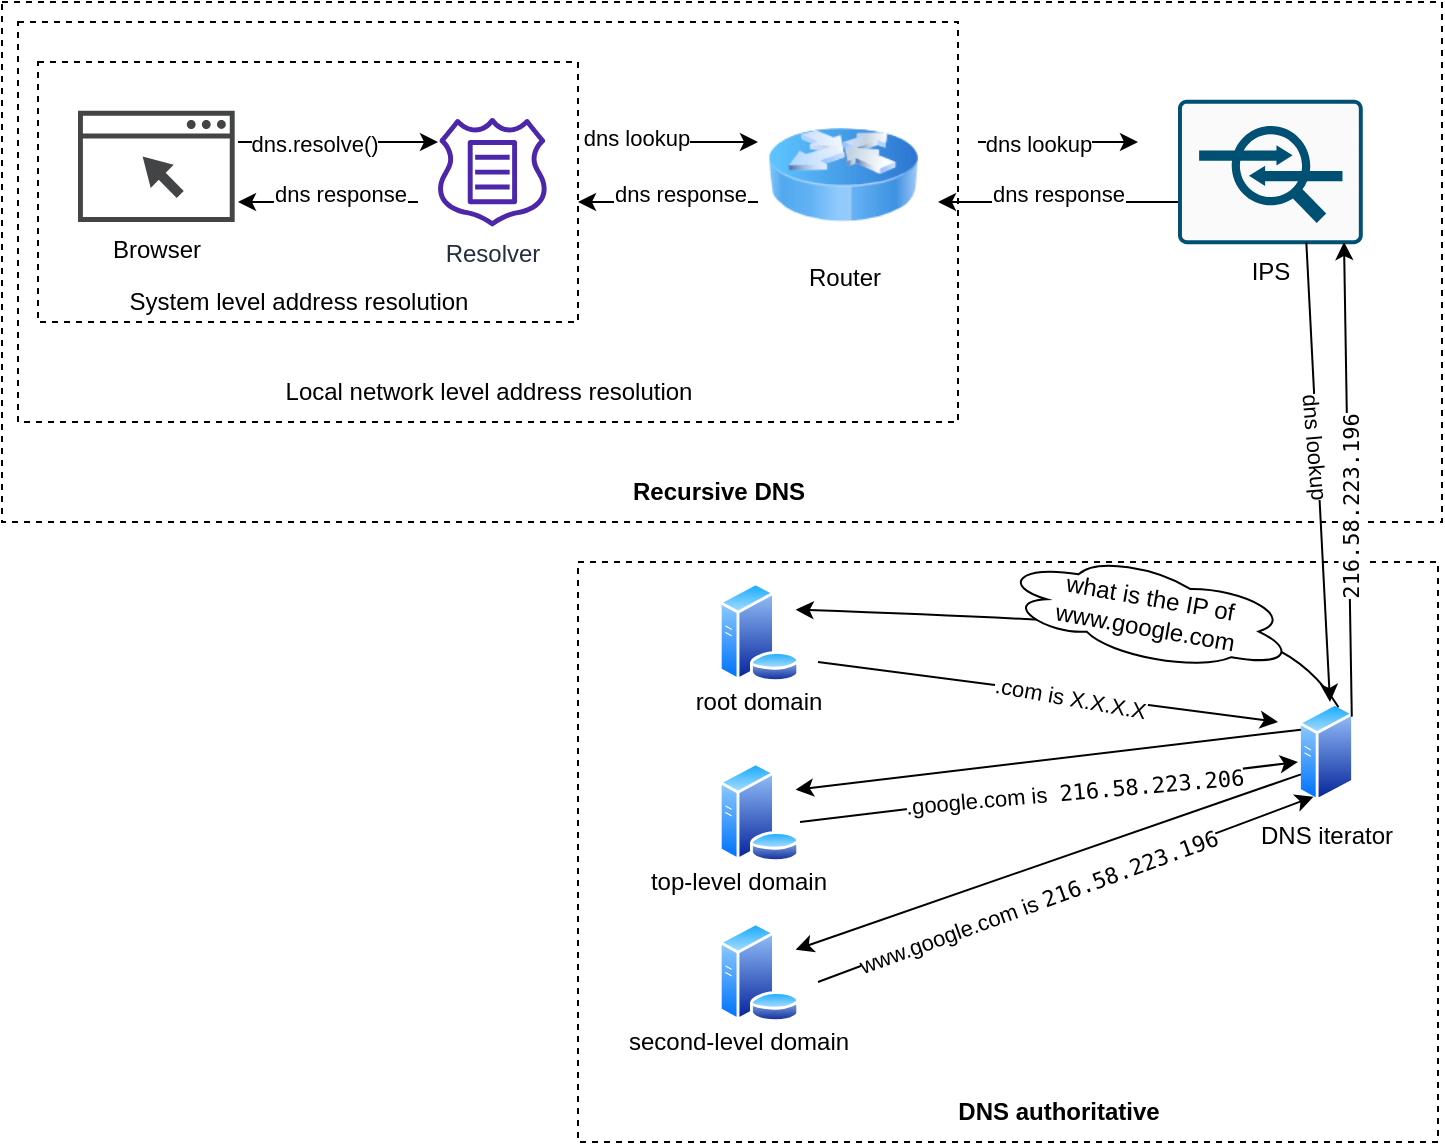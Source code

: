 <mxfile version="20.2.3" type="github">
  <diagram id="wd3Sw0RTQ_WEwJ2zXuom" name="Page-1">
    <mxGraphModel dx="1102" dy="567" grid="1" gridSize="10" guides="1" tooltips="1" connect="1" arrows="1" fold="1" page="1" pageScale="1" pageWidth="850" pageHeight="1100" math="0" shadow="0">
      <root>
        <mxCell id="0" />
        <mxCell id="1" parent="0" />
        <mxCell id="zGivxHXYcN0-czmQzqbh-19" value="" style="rounded=0;whiteSpace=wrap;html=1;dashed=1;fillColor=none;" parent="1" vertex="1">
          <mxGeometry x="50" y="60" width="470" height="200" as="geometry" />
        </mxCell>
        <mxCell id="zGivxHXYcN0-czmQzqbh-22" value="" style="rounded=0;whiteSpace=wrap;html=1;dashed=1;fillColor=none;" parent="1" vertex="1">
          <mxGeometry x="42" y="50" width="720" height="260" as="geometry" />
        </mxCell>
        <mxCell id="zGivxHXYcN0-czmQzqbh-59" value="" style="rounded=0;whiteSpace=wrap;html=1;fillColor=none;dashed=1;" parent="1" vertex="1">
          <mxGeometry x="330" y="330" width="430" height="290" as="geometry" />
        </mxCell>
        <mxCell id="zGivxHXYcN0-czmQzqbh-1" value="IPS" style="sketch=0;points=[[0.015,0.015,0],[0.985,0.015,0],[0.985,0.985,0],[0.015,0.985,0],[0.25,0,0],[0.5,0,0],[0.75,0,0],[1,0.25,0],[1,0.5,0],[1,0.75,0],[0.75,1,0],[0.5,1,0],[0.25,1,0],[0,0.75,0],[0,0.5,0],[0,0.25,0]];verticalLabelPosition=bottom;html=1;verticalAlign=top;aspect=fixed;align=center;pointerEvents=1;shape=mxgraph.cisco19.rect;prIcon=ips_ids;fillColor=#FAFAFA;strokeColor=#005073;" parent="1" vertex="1">
          <mxGeometry x="630" y="98.91" width="92.39" height="72.18" as="geometry" />
        </mxCell>
        <mxCell id="zGivxHXYcN0-czmQzqbh-2" value="Router" style="image;html=1;image=img/lib/clip_art/networking/Router_Icon_128x128.png" parent="1" vertex="1">
          <mxGeometry x="425" y="98.91" width="75" height="75" as="geometry" />
        </mxCell>
        <mxCell id="zGivxHXYcN0-czmQzqbh-8" value="Browser" style="sketch=0;pointerEvents=1;shadow=0;dashed=0;html=1;strokeColor=none;fillColor=#434445;aspect=fixed;labelPosition=center;verticalLabelPosition=bottom;verticalAlign=top;align=center;outlineConnect=0;shape=mxgraph.vvd.web_browser;" parent="1" vertex="1">
          <mxGeometry x="80" y="104.38" width="78.34" height="55.62" as="geometry" />
        </mxCell>
        <mxCell id="zGivxHXYcN0-czmQzqbh-9" value="Resolver" style="sketch=0;outlineConnect=0;fontColor=#232F3E;gradientColor=none;fillColor=#4D27AA;strokeColor=none;dashed=0;verticalLabelPosition=bottom;verticalAlign=top;align=center;html=1;fontSize=12;fontStyle=0;aspect=fixed;pointerEvents=1;shape=mxgraph.aws4.route_53_resolver_query_logging;" parent="1" vertex="1">
          <mxGeometry x="260" y="107.82" width="54.37" height="54.37" as="geometry" />
        </mxCell>
        <mxCell id="zGivxHXYcN0-czmQzqbh-10" value="" style="endArrow=classic;html=1;rounded=0;" parent="1" edge="1">
          <mxGeometry width="50" height="50" relative="1" as="geometry">
            <mxPoint x="160" y="120" as="sourcePoint" />
            <mxPoint x="260" y="120" as="targetPoint" />
          </mxGeometry>
        </mxCell>
        <mxCell id="zGivxHXYcN0-czmQzqbh-11" value="dns.resolve()" style="edgeLabel;html=1;align=center;verticalAlign=middle;resizable=0;points=[];" parent="zGivxHXYcN0-czmQzqbh-10" vertex="1" connectable="0">
          <mxGeometry x="-0.24" y="-1" relative="1" as="geometry">
            <mxPoint as="offset" />
          </mxGeometry>
        </mxCell>
        <mxCell id="zGivxHXYcN0-czmQzqbh-12" value="" style="endArrow=classic;html=1;rounded=0;" parent="1" edge="1">
          <mxGeometry width="50" height="50" relative="1" as="geometry">
            <mxPoint x="340" y="120" as="sourcePoint" />
            <mxPoint x="420" y="120" as="targetPoint" />
          </mxGeometry>
        </mxCell>
        <mxCell id="zGivxHXYcN0-czmQzqbh-14" value="dns lookup" style="edgeLabel;html=1;align=center;verticalAlign=middle;resizable=0;points=[];" parent="zGivxHXYcN0-czmQzqbh-12" vertex="1" connectable="0">
          <mxGeometry x="-0.525" y="2" relative="1" as="geometry">
            <mxPoint as="offset" />
          </mxGeometry>
        </mxCell>
        <mxCell id="zGivxHXYcN0-czmQzqbh-13" value="" style="endArrow=classic;html=1;rounded=0;" parent="1" edge="1">
          <mxGeometry width="50" height="50" relative="1" as="geometry">
            <mxPoint x="530" y="120" as="sourcePoint" />
            <mxPoint x="610" y="120" as="targetPoint" />
          </mxGeometry>
        </mxCell>
        <mxCell id="zGivxHXYcN0-czmQzqbh-15" value="dns lookup" style="edgeLabel;html=1;align=center;verticalAlign=middle;resizable=0;points=[];" parent="zGivxHXYcN0-czmQzqbh-13" vertex="1" connectable="0">
          <mxGeometry x="-0.25" y="-1" relative="1" as="geometry">
            <mxPoint as="offset" />
          </mxGeometry>
        </mxCell>
        <mxCell id="zGivxHXYcN0-czmQzqbh-16" value="" style="rounded=0;whiteSpace=wrap;html=1;fillColor=none;dashed=1;" parent="1" vertex="1">
          <mxGeometry x="60" y="80" width="270" height="130" as="geometry" />
        </mxCell>
        <mxCell id="zGivxHXYcN0-czmQzqbh-18" value="System level address resolution" style="text;html=1;align=center;verticalAlign=middle;resizable=0;points=[];autosize=1;strokeColor=none;fillColor=none;" parent="1" vertex="1">
          <mxGeometry x="95" y="185" width="190" height="30" as="geometry" />
        </mxCell>
        <mxCell id="zGivxHXYcN0-czmQzqbh-21" value="Local network level address resolution" style="text;html=1;align=center;verticalAlign=middle;resizable=0;points=[];autosize=1;strokeColor=none;fillColor=none;" parent="1" vertex="1">
          <mxGeometry x="170" y="230" width="230" height="30" as="geometry" />
        </mxCell>
        <mxCell id="zGivxHXYcN0-czmQzqbh-23" value="&lt;b&gt;Recursive DNS&lt;/b&gt;" style="text;html=1;align=center;verticalAlign=middle;resizable=0;points=[];autosize=1;strokeColor=none;fillColor=none;" parent="1" vertex="1">
          <mxGeometry x="345" y="280" width="110" height="30" as="geometry" />
        </mxCell>
        <mxCell id="zGivxHXYcN0-czmQzqbh-24" value="" style="endArrow=classic;html=1;rounded=0;" parent="1" edge="1">
          <mxGeometry width="50" height="50" relative="1" as="geometry">
            <mxPoint x="630" y="150" as="sourcePoint" />
            <mxPoint x="510" y="150" as="targetPoint" />
          </mxGeometry>
        </mxCell>
        <mxCell id="zGivxHXYcN0-czmQzqbh-25" value="dns response" style="edgeLabel;html=1;align=center;verticalAlign=middle;resizable=0;points=[];" parent="zGivxHXYcN0-czmQzqbh-24" vertex="1" connectable="0">
          <mxGeometry x="0.4" y="-4" relative="1" as="geometry">
            <mxPoint x="24" as="offset" />
          </mxGeometry>
        </mxCell>
        <mxCell id="zGivxHXYcN0-czmQzqbh-26" value="" style="endArrow=classic;html=1;rounded=0;" parent="1" edge="1">
          <mxGeometry width="50" height="50" relative="1" as="geometry">
            <mxPoint x="420" y="150" as="sourcePoint" />
            <mxPoint x="330" y="150" as="targetPoint" />
          </mxGeometry>
        </mxCell>
        <mxCell id="zGivxHXYcN0-czmQzqbh-27" value="dns response" style="edgeLabel;html=1;align=center;verticalAlign=middle;resizable=0;points=[];" parent="zGivxHXYcN0-czmQzqbh-26" vertex="1" connectable="0">
          <mxGeometry x="0.4" y="-4" relative="1" as="geometry">
            <mxPoint x="24" as="offset" />
          </mxGeometry>
        </mxCell>
        <mxCell id="zGivxHXYcN0-czmQzqbh-28" value="" style="endArrow=classic;html=1;rounded=0;" parent="1" edge="1">
          <mxGeometry width="50" height="50" relative="1" as="geometry">
            <mxPoint x="250" y="150" as="sourcePoint" />
            <mxPoint x="160" y="150" as="targetPoint" />
          </mxGeometry>
        </mxCell>
        <mxCell id="zGivxHXYcN0-czmQzqbh-29" value="dns response" style="edgeLabel;html=1;align=center;verticalAlign=middle;resizable=0;points=[];" parent="zGivxHXYcN0-czmQzqbh-28" vertex="1" connectable="0">
          <mxGeometry x="0.4" y="-4" relative="1" as="geometry">
            <mxPoint x="24" as="offset" />
          </mxGeometry>
        </mxCell>
        <mxCell id="zGivxHXYcN0-czmQzqbh-31" value="DNS iterator" style="aspect=fixed;perimeter=ellipsePerimeter;html=1;align=center;shadow=0;dashed=0;spacingTop=3;image;image=img/lib/active_directory/generic_server.svg;fillColor=none;" parent="1" vertex="1">
          <mxGeometry x="690" y="400" width="28.0" height="50" as="geometry" />
        </mxCell>
        <mxCell id="zGivxHXYcN0-czmQzqbh-32" value="" style="aspect=fixed;perimeter=ellipsePerimeter;html=1;align=center;shadow=0;dashed=0;spacingTop=3;image;image=img/lib/active_directory/database_server.svg;fillColor=none;" parent="1" vertex="1">
          <mxGeometry x="400" y="340" width="41" height="50" as="geometry" />
        </mxCell>
        <mxCell id="zGivxHXYcN0-czmQzqbh-33" value="" style="aspect=fixed;perimeter=ellipsePerimeter;html=1;align=center;shadow=0;dashed=0;spacingTop=3;image;image=img/lib/active_directory/database_server.svg;fillColor=none;" parent="1" vertex="1">
          <mxGeometry x="400" y="510" width="41" height="50" as="geometry" />
        </mxCell>
        <mxCell id="zGivxHXYcN0-czmQzqbh-34" value="" style="aspect=fixed;perimeter=ellipsePerimeter;html=1;align=center;shadow=0;dashed=0;spacingTop=3;image;image=img/lib/active_directory/database_server.svg;fillColor=none;" parent="1" vertex="1">
          <mxGeometry x="400" y="430" width="41" height="50" as="geometry" />
        </mxCell>
        <mxCell id="zGivxHXYcN0-czmQzqbh-35" value="" style="curved=1;endArrow=classic;html=1;rounded=0;entryX=1;entryY=0.25;entryDx=0;entryDy=0;exitX=0.75;exitY=0;exitDx=0;exitDy=0;" parent="1" source="zGivxHXYcN0-czmQzqbh-31" target="zGivxHXYcN0-czmQzqbh-32" edge="1">
          <mxGeometry width="50" height="50" relative="1" as="geometry">
            <mxPoint x="690" y="360" as="sourcePoint" />
            <mxPoint x="740" y="310" as="targetPoint" />
            <Array as="points">
              <mxPoint x="690" y="370" />
              <mxPoint x="610" y="360" />
            </Array>
          </mxGeometry>
        </mxCell>
        <mxCell id="zGivxHXYcN0-czmQzqbh-38" value="root domain" style="text;html=1;align=center;verticalAlign=middle;resizable=0;points=[];autosize=1;strokeColor=none;fillColor=none;" parent="1" vertex="1">
          <mxGeometry x="375" y="385" width="90" height="30" as="geometry" />
        </mxCell>
        <mxCell id="zGivxHXYcN0-czmQzqbh-39" value="top-level domain" style="text;html=1;align=center;verticalAlign=middle;resizable=0;points=[];autosize=1;strokeColor=none;fillColor=none;" parent="1" vertex="1">
          <mxGeometry x="355" y="475" width="110" height="30" as="geometry" />
        </mxCell>
        <mxCell id="zGivxHXYcN0-czmQzqbh-40" value="second-level domain" style="text;html=1;align=center;verticalAlign=middle;resizable=0;points=[];autosize=1;strokeColor=none;fillColor=none;" parent="1" vertex="1">
          <mxGeometry x="345" y="555" width="130" height="30" as="geometry" />
        </mxCell>
        <mxCell id="zGivxHXYcN0-czmQzqbh-41" value="what is the IP of www.google.com" style="ellipse;shape=cloud;whiteSpace=wrap;html=1;fillColor=default;rotation=10;" parent="1" vertex="1">
          <mxGeometry x="540" y="330" width="150" height="50" as="geometry" />
        </mxCell>
        <mxCell id="zGivxHXYcN0-czmQzqbh-42" value="" style="endArrow=classic;html=1;rounded=0;" parent="1" edge="1">
          <mxGeometry width="50" height="50" relative="1" as="geometry">
            <mxPoint x="450" y="380" as="sourcePoint" />
            <mxPoint x="680" y="410" as="targetPoint" />
          </mxGeometry>
        </mxCell>
        <mxCell id="zGivxHXYcN0-czmQzqbh-43" value=".com is X.X.X.X" style="edgeLabel;html=1;align=center;verticalAlign=middle;resizable=0;points=[];rotation=10;" parent="zGivxHXYcN0-czmQzqbh-42" vertex="1" connectable="0">
          <mxGeometry x="0.096" y="-1" relative="1" as="geometry">
            <mxPoint as="offset" />
          </mxGeometry>
        </mxCell>
        <mxCell id="zGivxHXYcN0-czmQzqbh-44" value="" style="endArrow=classic;html=1;rounded=0;entryX=1;entryY=0.25;entryDx=0;entryDy=0;exitX=0;exitY=0.25;exitDx=0;exitDy=0;" parent="1" source="zGivxHXYcN0-czmQzqbh-31" target="zGivxHXYcN0-czmQzqbh-34" edge="1">
          <mxGeometry width="50" height="50" relative="1" as="geometry">
            <mxPoint x="550" y="480" as="sourcePoint" />
            <mxPoint x="600" y="430" as="targetPoint" />
          </mxGeometry>
        </mxCell>
        <mxCell id="zGivxHXYcN0-czmQzqbh-45" value="" style="endArrow=classic;html=1;rounded=0;" parent="1" edge="1">
          <mxGeometry width="50" height="50" relative="1" as="geometry">
            <mxPoint x="441" y="460" as="sourcePoint" />
            <mxPoint x="690" y="430" as="targetPoint" />
          </mxGeometry>
        </mxCell>
        <mxCell id="zGivxHXYcN0-czmQzqbh-46" value=".google.com is&amp;nbsp; &lt;span style=&quot;font-family:monospace&quot;&gt;&lt;span style=&quot;color:#000000;background-color:#ffffff;&quot;&gt;216.58.223.206&lt;/span&gt;&lt;br&gt;&lt;/span&gt;" style="edgeLabel;html=1;align=center;verticalAlign=middle;resizable=0;points=[];rotation=-5;" parent="zGivxHXYcN0-czmQzqbh-45" vertex="1" connectable="0">
          <mxGeometry x="0.096" y="-1" relative="1" as="geometry">
            <mxPoint as="offset" />
          </mxGeometry>
        </mxCell>
        <mxCell id="zGivxHXYcN0-czmQzqbh-47" value="" style="endArrow=classic;html=1;rounded=0;entryX=1;entryY=0.25;entryDx=0;entryDy=0;exitX=0;exitY=0.75;exitDx=0;exitDy=0;" parent="1" source="zGivxHXYcN0-czmQzqbh-31" target="zGivxHXYcN0-czmQzqbh-33" edge="1">
          <mxGeometry width="50" height="50" relative="1" as="geometry">
            <mxPoint x="692.11" y="461.04" as="sourcePoint" />
            <mxPoint x="441.004" y="480.003" as="targetPoint" />
          </mxGeometry>
        </mxCell>
        <mxCell id="zGivxHXYcN0-czmQzqbh-51" value="" style="endArrow=classic;html=1;rounded=0;entryX=0.25;entryY=1;entryDx=0;entryDy=0;" parent="1" target="zGivxHXYcN0-czmQzqbh-31" edge="1">
          <mxGeometry width="50" height="50" relative="1" as="geometry">
            <mxPoint x="450" y="540" as="sourcePoint" />
            <mxPoint x="505" y="500" as="targetPoint" />
          </mxGeometry>
        </mxCell>
        <mxCell id="zGivxHXYcN0-czmQzqbh-52" value="www.google.com is &lt;span style=&quot;font-family:monospace&quot;&gt;&lt;span style=&quot;color:#000000;background-color:#ffffff;&quot;&gt;216.58.223.196&lt;/span&gt;&lt;br&gt;&lt;/span&gt;" style="edgeLabel;html=1;align=center;verticalAlign=middle;resizable=0;points=[];rotation=-20;" parent="zGivxHXYcN0-czmQzqbh-51" vertex="1" connectable="0">
          <mxGeometry x="-0.115" y="-1" relative="1" as="geometry">
            <mxPoint as="offset" />
          </mxGeometry>
        </mxCell>
        <mxCell id="zGivxHXYcN0-czmQzqbh-53" value="" style="endArrow=classic;html=1;rounded=0;exitX=1;exitY=0;exitDx=0;exitDy=0;" parent="1" edge="1">
          <mxGeometry width="50" height="50" relative="1" as="geometry">
            <mxPoint x="716.899" y="407.322" as="sourcePoint" />
            <mxPoint x="713" y="170" as="targetPoint" />
          </mxGeometry>
        </mxCell>
        <mxCell id="zGivxHXYcN0-czmQzqbh-54" value="&lt;span style=&quot;font-family:monospace&quot;&gt;&lt;span style=&quot;color:#000000;background-color:#ffffff;&quot;&gt;216.58.223.196&lt;/span&gt;&lt;br&gt;&lt;/span&gt;" style="edgeLabel;html=1;align=center;verticalAlign=middle;resizable=0;points=[];rotation=-90;" parent="zGivxHXYcN0-czmQzqbh-53" vertex="1" connectable="0">
          <mxGeometry x="-0.115" y="-1" relative="1" as="geometry">
            <mxPoint as="offset" />
          </mxGeometry>
        </mxCell>
        <mxCell id="zGivxHXYcN0-czmQzqbh-57" value="" style="endArrow=classic;html=1;rounded=0;exitX=0.903;exitY=0.462;exitDx=0;exitDy=0;exitPerimeter=0;" parent="1" edge="1">
          <mxGeometry width="50" height="50" relative="1" as="geometry">
            <mxPoint x="694.16" y="170.12" as="sourcePoint" />
            <mxPoint x="706" y="400" as="targetPoint" />
          </mxGeometry>
        </mxCell>
        <mxCell id="zGivxHXYcN0-czmQzqbh-58" value="dns lookup" style="edgeLabel;html=1;align=center;verticalAlign=middle;resizable=0;points=[];rotation=85;" parent="zGivxHXYcN0-czmQzqbh-57" vertex="1" connectable="0">
          <mxGeometry x="-0.115" y="-1" relative="1" as="geometry">
            <mxPoint as="offset" />
          </mxGeometry>
        </mxCell>
        <mxCell id="zGivxHXYcN0-czmQzqbh-60" value="&lt;b&gt;DNS authoritative&lt;/b&gt;" style="text;html=1;align=center;verticalAlign=middle;resizable=0;points=[];autosize=1;strokeColor=none;fillColor=none;" parent="1" vertex="1">
          <mxGeometry x="510" y="590" width="120" height="30" as="geometry" />
        </mxCell>
      </root>
    </mxGraphModel>
  </diagram>
</mxfile>
